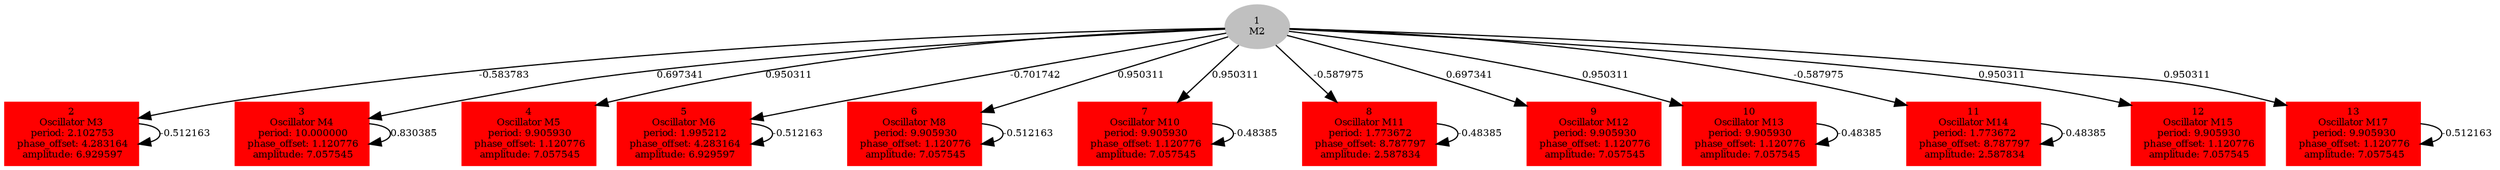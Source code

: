  digraph g{ forcelabels=true;
1[label=<1<BR/>M2>,color="grey",style=filled,fontsize=8];
2 [label=<2<BR />Oscillator M3<BR /> period: 2.102753<BR /> phase_offset: 4.283164<BR /> amplitude: 6.929597>, shape=box,color=red,style=filled,fontsize=8];3 [label=<3<BR />Oscillator M4<BR /> period: 10.000000<BR /> phase_offset: 1.120776<BR /> amplitude: 7.057545>, shape=box,color=red,style=filled,fontsize=8];4 [label=<4<BR />Oscillator M5<BR /> period: 9.905930<BR /> phase_offset: 1.120776<BR /> amplitude: 7.057545>, shape=box,color=red,style=filled,fontsize=8];5 [label=<5<BR />Oscillator M6<BR /> period: 1.995212<BR /> phase_offset: 4.283164<BR /> amplitude: 6.929597>, shape=box,color=red,style=filled,fontsize=8];6 [label=<6<BR />Oscillator M8<BR /> period: 9.905930<BR /> phase_offset: 1.120776<BR /> amplitude: 7.057545>, shape=box,color=red,style=filled,fontsize=8];7 [label=<7<BR />Oscillator M10<BR /> period: 9.905930<BR /> phase_offset: 1.120776<BR /> amplitude: 7.057545>, shape=box,color=red,style=filled,fontsize=8];8 [label=<8<BR />Oscillator M11<BR /> period: 1.773672<BR /> phase_offset: 8.787797<BR /> amplitude: 2.587834>, shape=box,color=red,style=filled,fontsize=8];9 [label=<9<BR />Oscillator M12<BR /> period: 9.905930<BR /> phase_offset: 1.120776<BR /> amplitude: 7.057545>, shape=box,color=red,style=filled,fontsize=8];10 [label=<10<BR />Oscillator M13<BR /> period: 9.905930<BR /> phase_offset: 1.120776<BR /> amplitude: 7.057545>, shape=box,color=red,style=filled,fontsize=8];11 [label=<11<BR />Oscillator M14<BR /> period: 1.773672<BR /> phase_offset: 8.787797<BR /> amplitude: 2.587834>, shape=box,color=red,style=filled,fontsize=8];12 [label=<12<BR />Oscillator M15<BR /> period: 9.905930<BR /> phase_offset: 1.120776<BR /> amplitude: 7.057545>, shape=box,color=red,style=filled,fontsize=8];13 [label=<13<BR />Oscillator M17<BR /> period: 9.905930<BR /> phase_offset: 1.120776<BR /> amplitude: 7.057545>, shape=box,color=red,style=filled,fontsize=8];1 -> 2[label="-0.583783 ",fontsize="8"];
1 -> 3[label="0.697341 ",fontsize="8"];
1 -> 4[label="0.950311 ",fontsize="8"];
1 -> 5[label="-0.701742 ",fontsize="8"];
1 -> 6[label="0.950311 ",fontsize="8"];
1 -> 7[label="0.950311 ",fontsize="8"];
1 -> 8[label="-0.587975 ",fontsize="8"];
1 -> 9[label="0.697341 ",fontsize="8"];
1 -> 10[label="0.950311 ",fontsize="8"];
1 -> 11[label="-0.587975 ",fontsize="8"];
1 -> 12[label="0.950311 ",fontsize="8"];
1 -> 13[label="0.950311 ",fontsize="8"];
2 -> 2[label="-0.512163 ",fontsize="8"];
3 -> 3[label="0.830385 ",fontsize="8"];
5 -> 5[label="-0.512163 ",fontsize="8"];
6 -> 6[label="-0.512163 ",fontsize="8"];
7 -> 7[label="-0.48385 ",fontsize="8"];
8 -> 8[label="-0.48385 ",fontsize="8"];
10 -> 10[label="-0.48385 ",fontsize="8"];
11 -> 11[label="-0.48385 ",fontsize="8"];
13 -> 13[label="-0.512163 ",fontsize="8"];
 }
